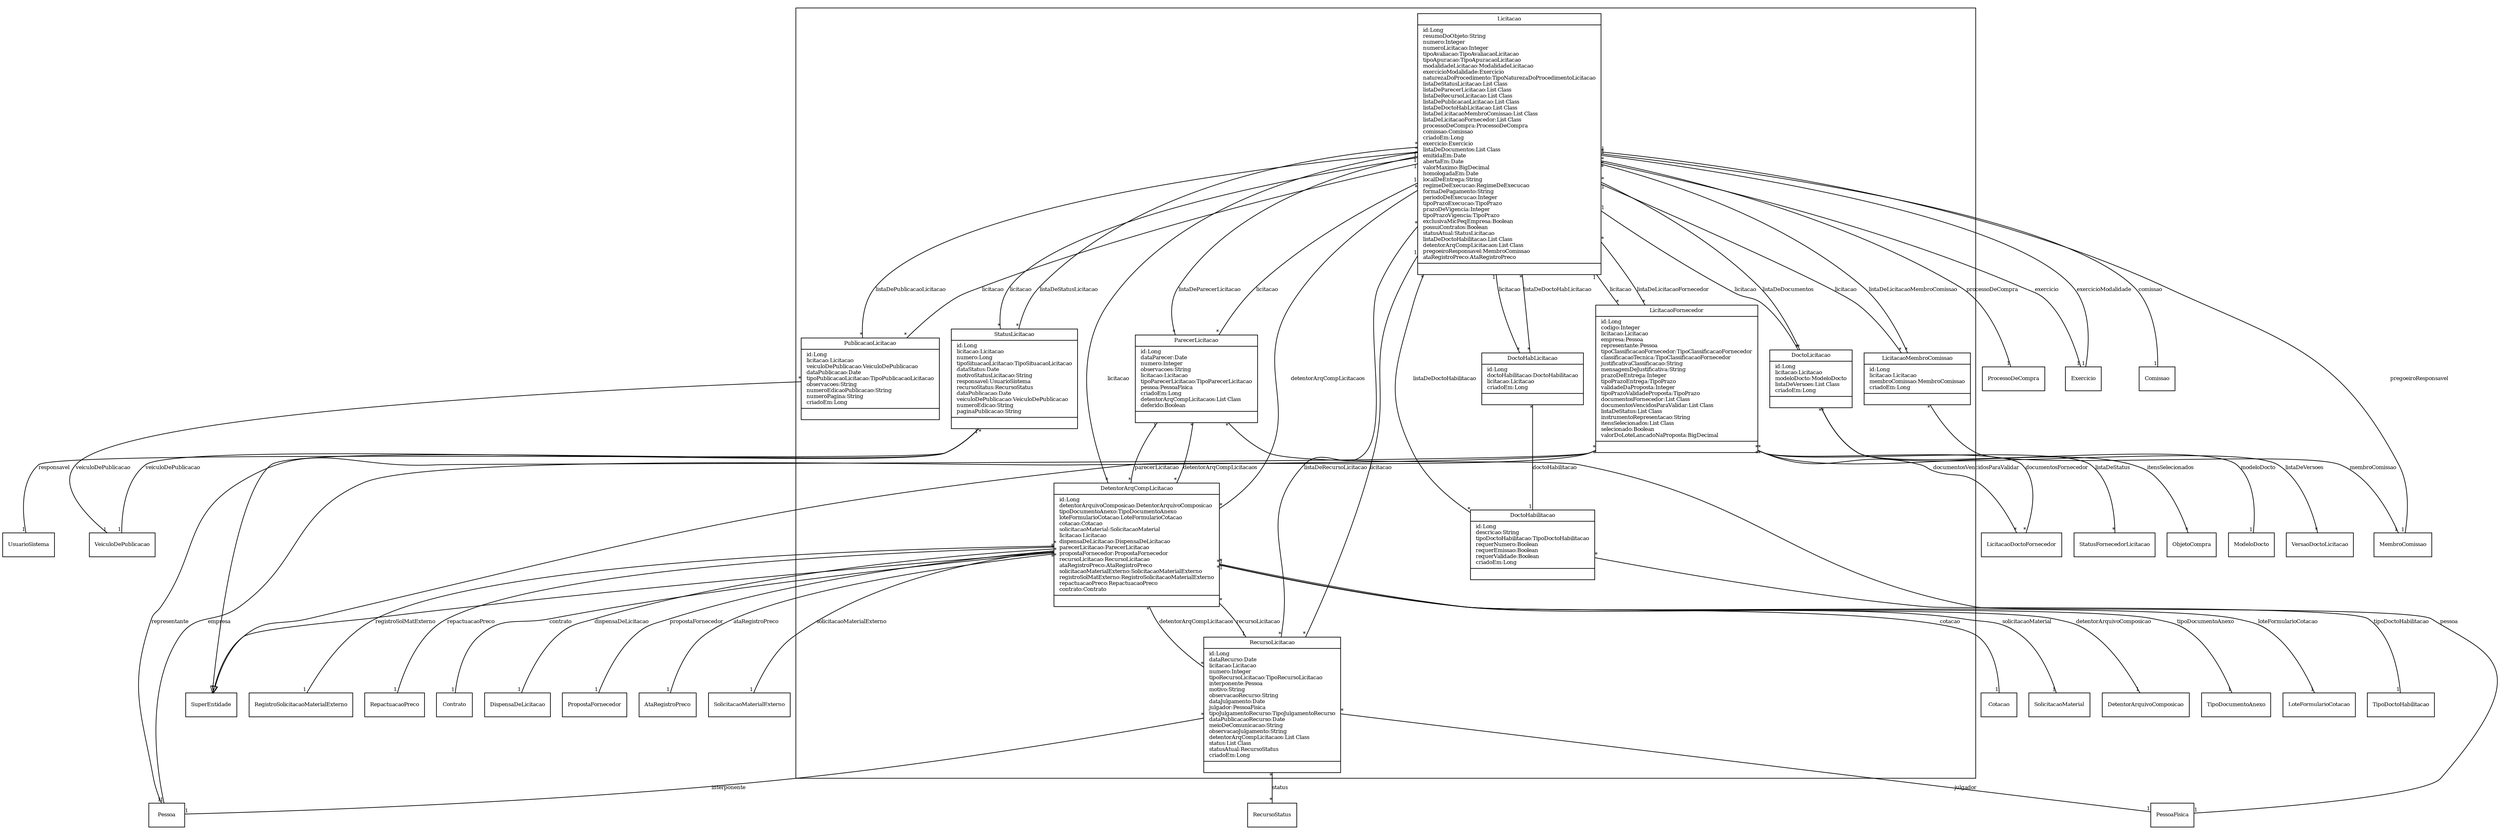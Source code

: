 digraph G{
fontname = "Times-Roman"
fontsize = 8

node [
        fontname = "Times-Roman"
        fontsize = 8
        shape = "record"
]

edge [
        fontname = "Times-Roman"
        fontsize = 8
]

subgraph clusterHABILITACAO_DE_FORNECEDORES
{
Licitacao [label = "{Licitacao|id:Long\lresumoDoObjeto:String\lnumero:Integer\lnumeroLicitacao:Integer\ltipoAvaliacao:TipoAvaliacaoLicitacao\ltipoApuracao:TipoApuracaoLicitacao\lmodalidadeLicitacao:ModalidadeLicitacao\lexercicioModalidade:Exercicio\lnaturezaDoProcedimento:TipoNaturezaDoProcedimentoLicitacao\llistaDeStatusLicitacao:List Class\llistaDeParecerLicitacao:List Class\llistaDeRecursoLicitacao:List Class\llistaDePublicacaoLicitacao:List Class\llistaDeDoctoHabLicitacao:List Class\llistaDeLicitacaoMembroComissao:List Class\llistaDeLicitacaoFornecedor:List Class\lprocessoDeCompra:ProcessoDeCompra\lcomissao:Comissao\lcriadoEm:Long\lexercicio:Exercicio\llistaDeDocumentos:List Class\lemitidaEm:Date\labertaEm:Date\lvalorMaximo:BigDecimal\lhomologadaEm:Date\llocalDeEntrega:String\lregimeDeExecucao:RegimeDeExecucao\lformaDePagamento:String\lperiodoDeExecucao:Integer\ltipoPrazoExecucao:TipoPrazo\lprazoDeVigencia:Integer\ltipoPrazoVigencia:TipoPrazo\lexclusivaMicPeqEmpresa:Boolean\lpossuiContratos:Boolean\lstatusAtual:StatusLicitacao\llistaDeDoctoHabilitacao:List Class\ldetentorArqCompLicitacaos:List Class\lpregoeiroResponsavel:MembroComissao\lataRegistroPreco:AtaRegistroPreco\l|\l}"]
StatusLicitacao [label = "{StatusLicitacao|id:Long\llicitacao:Licitacao\lnumero:Long\ltipoSituacaoLicitacao:TipoSituacaoLicitacao\ldataStatus:Date\lmotivoStatusLicitacao:String\lresponsavel:UsuarioSistema\lrecursoStatus:RecursoStatus\ldataPublicacao:Date\lveiculoDePublicacao:VeiculoDePublicacao\lnumeroEdicao:String\lpaginaPublicacao:String\l|\l}"]
ParecerLicitacao [label = "{ParecerLicitacao|id:Long\ldataParecer:Date\lnumero:Integer\lobservacoes:String\llicitacao:Licitacao\ltipoParecerLicitacao:TipoParecerLicitacao\lpessoa:PessoaFisica\lcriadoEm:Long\ldetentorArqCompLicitacaos:List Class\ldeferido:Boolean\l|\l}"]
RecursoLicitacao [label = "{RecursoLicitacao|id:Long\ldataRecurso:Date\llicitacao:Licitacao\lnumero:Integer\ltipoRecursoLicitacao:TipoRecursoLicitacao\linterponente:Pessoa\lmotivo:String\lobservacaoRecurso:String\ldataJulgamento:Date\ljulgador:PessoaFisica\ltipoJulgamentoRecurso:TipoJulgamentoRecurso\ldataPublicacaoRecurso:Date\lmeioDeComunicacao:String\lobservacaoJulgamento:String\ldetentorArqCompLicitacaos:List Class\lstatus:List Class\lstatusAtual:RecursoStatus\lcriadoEm:Long\l|\l}"]
PublicacaoLicitacao [label = "{PublicacaoLicitacao|id:Long\llicitacao:Licitacao\lveiculoDePublicacao:VeiculoDePublicacao\ldataPublicacao:Date\ltipoPublicacaoLicitacao:TipoPublicacaoLicitacao\lobservacoes:String\lnumeroEdicaoPublicacao:String\lnumeroPagina:String\lcriadoEm:Long\l|\l}"]
DoctoHabLicitacao [label = "{DoctoHabLicitacao|id:Long\ldoctoHabilitacao:DoctoHabilitacao\llicitacao:Licitacao\lcriadoEm:Long\l|\l}"]
LicitacaoMembroComissao [label = "{LicitacaoMembroComissao|id:Long\llicitacao:Licitacao\lmembroComissao:MembroComissao\lcriadoEm:Long\l|\l}"]
LicitacaoFornecedor [label = "{LicitacaoFornecedor|id:Long\lcodigo:Integer\llicitacao:Licitacao\lempresa:Pessoa\lrepresentante:Pessoa\ltipoClassificacaoFornecedor:TipoClassificacaoFornecedor\lclassificacaoTecnica:TipoClassificacaoFornecedor\ljustificativaClassificacao:String\lmensagemDeJustificativa:String\lprazoDeEntrega:Integer\ltipoPrazoEntrega:TipoPrazo\lvalidadeDaProposta:Integer\ltipoPrazoValidadeProposta:TipoPrazo\ldocumentosFornecedor:List Class\ldocumentosVencidosParaValidar:List Class\llistaDeStatus:List Class\linstrumentoRepresentacao:String\litensSelecionados:List Class\lselecionado:Boolean\lvalorDoLoteLancadoNaProposta:BigDecimal\l|\l}"]
DoctoLicitacao [label = "{DoctoLicitacao|id:Long\llicitacao:Licitacao\lmodeloDocto:ModeloDocto\llistaDeVersoes:List Class\lcriadoEm:Long\l|\l}"]
DoctoHabilitacao [label = "{DoctoHabilitacao|id:Long\ldescricao:String\ltipoDoctoHabilitacao:TipoDoctoHabilitacao\lrequerNumero:Boolean\lrequerEmissao:Boolean\lrequerValidade:Boolean\lcriadoEm:Long\l|\l}"]
DetentorArqCompLicitacao [label = "{DetentorArqCompLicitacao|id:Long\ldetentorArquivoComposicao:DetentorArquivoComposicao\ltipoDocumentoAnexo:TipoDocumentoAnexo\lloteFormularioCotacao:LoteFormularioCotacao\lcotacao:Cotacao\lsolicitacaoMaterial:SolicitacaoMaterial\llicitacao:Licitacao\ldispensaDeLicitacao:DispensaDeLicitacao\lparecerLicitacao:ParecerLicitacao\lpropostaFornecedor:PropostaFornecedor\lrecursoLicitacao:RecursoLicitacao\lataRegistroPreco:AtaRegistroPreco\lsolicitacaoMaterialExterno:SolicitacaoMaterialExterno\lregistroSolMatExterno:RegistroSolicitacaoMaterialExterno\lrepactuacaoPreco:RepactuacaoPreco\lcontrato:Contrato\l|\l}"]
}
edge [arrowhead = "none" headlabel = "1" taillabel = "1"] Licitacao -> Exercicio [label = "exercicioModalidade"]
edge [arrowhead = "none" headlabel = "*" taillabel = "*"] Licitacao -> StatusLicitacao [label = "listaDeStatusLicitacao"]
edge [arrowhead = "none" headlabel = "*" taillabel = "*"] Licitacao -> ParecerLicitacao [label = "listaDeParecerLicitacao"]
edge [arrowhead = "none" headlabel = "*" taillabel = "*"] Licitacao -> RecursoLicitacao [label = "listaDeRecursoLicitacao"]
edge [arrowhead = "none" headlabel = "*" taillabel = "*"] Licitacao -> PublicacaoLicitacao [label = "listaDePublicacaoLicitacao"]
edge [arrowhead = "none" headlabel = "*" taillabel = "*"] Licitacao -> DoctoHabLicitacao [label = "listaDeDoctoHabLicitacao"]
edge [arrowhead = "none" headlabel = "*" taillabel = "*"] Licitacao -> LicitacaoMembroComissao [label = "listaDeLicitacaoMembroComissao"]
edge [arrowhead = "none" headlabel = "*" taillabel = "*"] Licitacao -> LicitacaoFornecedor [label = "listaDeLicitacaoFornecedor"]
edge [arrowhead = "none" headlabel = "1" taillabel = "*"] Licitacao -> ProcessoDeCompra [label = "processoDeCompra"]
edge [arrowhead = "none" headlabel = "1" taillabel = "*"] Licitacao -> Comissao [label = "comissao"]
edge [arrowhead = "none" headlabel = "1" taillabel = "*"] Licitacao -> Exercicio [label = "exercicio"]
edge [arrowhead = "none" headlabel = "*" taillabel = "*"] Licitacao -> DoctoLicitacao [label = "listaDeDocumentos"]
edge [arrowhead = "none" headlabel = "*" taillabel = "*"] Licitacao -> DoctoHabilitacao [label = "listaDeDoctoHabilitacao"]
edge [arrowhead = "none" headlabel = "*" taillabel = "*"] Licitacao -> DetentorArqCompLicitacao [label = "detentorArqCompLicitacaos"]
edge [arrowhead = "none" headlabel = "1" taillabel = "1"] Licitacao -> MembroComissao [label = "pregoeiroResponsavel"]
edge [arrowhead = "none" headlabel = "1" taillabel = "*"] StatusLicitacao -> Licitacao [label = "licitacao"]
edge [arrowhead = "none" headlabel = "1" taillabel = "1"] StatusLicitacao -> UsuarioSistema [label = "responsavel"]
edge [arrowhead = "none" headlabel = "1" taillabel = "*"] StatusLicitacao -> VeiculoDePublicacao [label = "veiculoDePublicacao"]
edge [ arrowhead = "empty" headlabel = "" taillabel = ""] StatusLicitacao -> SuperEntidade
edge [arrowhead = "none" headlabel = "1" taillabel = "*"] ParecerLicitacao -> Licitacao [label = "licitacao"]
edge [arrowhead = "none" headlabel = "1" taillabel = "*"] ParecerLicitacao -> PessoaFisica [label = "pessoa"]
edge [arrowhead = "none" headlabel = "*" taillabel = "*"] ParecerLicitacao -> DetentorArqCompLicitacao [label = "detentorArqCompLicitacaos"]
edge [arrowhead = "none" headlabel = "1" taillabel = "*"] RecursoLicitacao -> Licitacao [label = "licitacao"]
edge [arrowhead = "none" headlabel = "1" taillabel = "*"] RecursoLicitacao -> Pessoa [label = "interponente"]
edge [arrowhead = "none" headlabel = "1" taillabel = "*"] RecursoLicitacao -> PessoaFisica [label = "julgador"]
edge [arrowhead = "none" headlabel = "*" taillabel = "*"] RecursoLicitacao -> DetentorArqCompLicitacao [label = "detentorArqCompLicitacaos"]
edge [arrowhead = "none" headlabel = "*" taillabel = "*"] RecursoLicitacao -> RecursoStatus [label = "status"]
edge [arrowhead = "none" headlabel = "1" taillabel = "*"] PublicacaoLicitacao -> Licitacao [label = "licitacao"]
edge [arrowhead = "none" headlabel = "1" taillabel = "*"] PublicacaoLicitacao -> VeiculoDePublicacao [label = "veiculoDePublicacao"]
edge [arrowhead = "none" headlabel = "1" taillabel = "*"] DoctoHabLicitacao -> DoctoHabilitacao [label = "doctoHabilitacao"]
edge [arrowhead = "none" headlabel = "1" taillabel = "*"] DoctoHabLicitacao -> Licitacao [label = "licitacao"]
edge [arrowhead = "none" headlabel = "1" taillabel = "*"] LicitacaoMembroComissao -> Licitacao [label = "licitacao"]
edge [arrowhead = "none" headlabel = "1" taillabel = "*"] LicitacaoMembroComissao -> MembroComissao [label = "membroComissao"]
edge [arrowhead = "none" headlabel = "1" taillabel = "*"] LicitacaoFornecedor -> Licitacao [label = "licitacao"]
edge [arrowhead = "none" headlabel = "1" taillabel = "*"] LicitacaoFornecedor -> Pessoa [label = "empresa"]
edge [arrowhead = "none" headlabel = "1" taillabel = "*"] LicitacaoFornecedor -> Pessoa [label = "representante"]
edge [arrowhead = "none" headlabel = "*" taillabel = "*"] LicitacaoFornecedor -> LicitacaoDoctoFornecedor [label = "documentosFornecedor"]
edge [arrowhead = "none" headlabel = "*" taillabel = "*"] LicitacaoFornecedor -> LicitacaoDoctoFornecedor [label = "documentosVencidosParaValidar"]
edge [arrowhead = "none" headlabel = "*" taillabel = "*"] LicitacaoFornecedor -> StatusFornecedorLicitacao [label = "listaDeStatus"]
edge [arrowhead = "none" headlabel = "*" taillabel = "*"] LicitacaoFornecedor -> ObjetoCompra [label = "itensSelecionados"]
edge [ arrowhead = "empty" headlabel = "" taillabel = ""] LicitacaoFornecedor -> SuperEntidade
edge [arrowhead = "none" headlabel = "1" taillabel = "*"] DoctoLicitacao -> Licitacao [label = "licitacao"]
edge [arrowhead = "none" headlabel = "1" taillabel = "*"] DoctoLicitacao -> ModeloDocto [label = "modeloDocto"]
edge [arrowhead = "none" headlabel = "*" taillabel = "*"] DoctoLicitacao -> VersaoDoctoLicitacao [label = "listaDeVersoes"]
edge [arrowhead = "none" headlabel = "1" taillabel = "*"] DoctoHabilitacao -> TipoDoctoHabilitacao [label = "tipoDoctoHabilitacao"]
edge [arrowhead = "none" headlabel = "1" taillabel = "1"] DetentorArqCompLicitacao -> DetentorArquivoComposicao [label = "detentorArquivoComposicao"]
edge [arrowhead = "none" headlabel = "1" taillabel = "1"] DetentorArqCompLicitacao -> TipoDocumentoAnexo [label = "tipoDocumentoAnexo"]
edge [arrowhead = "none" headlabel = "1" taillabel = "*"] DetentorArqCompLicitacao -> LoteFormularioCotacao [label = "loteFormularioCotacao"]
edge [arrowhead = "none" headlabel = "1" taillabel = "*"] DetentorArqCompLicitacao -> Cotacao [label = "cotacao"]
edge [arrowhead = "none" headlabel = "1" taillabel = "*"] DetentorArqCompLicitacao -> SolicitacaoMaterial [label = "solicitacaoMaterial"]
edge [arrowhead = "none" headlabel = "1" taillabel = "*"] DetentorArqCompLicitacao -> Licitacao [label = "licitacao"]
edge [arrowhead = "none" headlabel = "1" taillabel = "*"] DetentorArqCompLicitacao -> DispensaDeLicitacao [label = "dispensaDeLicitacao"]
edge [arrowhead = "none" headlabel = "1" taillabel = "*"] DetentorArqCompLicitacao -> ParecerLicitacao [label = "parecerLicitacao"]
edge [arrowhead = "none" headlabel = "1" taillabel = "*"] DetentorArqCompLicitacao -> PropostaFornecedor [label = "propostaFornecedor"]
edge [arrowhead = "none" headlabel = "1" taillabel = "*"] DetentorArqCompLicitacao -> RecursoLicitacao [label = "recursoLicitacao"]
edge [arrowhead = "none" headlabel = "1" taillabel = "*"] DetentorArqCompLicitacao -> AtaRegistroPreco [label = "ataRegistroPreco"]
edge [arrowhead = "none" headlabel = "1" taillabel = "*"] DetentorArqCompLicitacao -> SolicitacaoMaterialExterno [label = "solicitacaoMaterialExterno"]
edge [arrowhead = "none" headlabel = "1" taillabel = "*"] DetentorArqCompLicitacao -> RegistroSolicitacaoMaterialExterno [label = "registroSolMatExterno"]
edge [arrowhead = "none" headlabel = "1" taillabel = "*"] DetentorArqCompLicitacao -> RepactuacaoPreco [label = "repactuacaoPreco"]
edge [arrowhead = "none" headlabel = "1" taillabel = "*"] DetentorArqCompLicitacao -> Contrato [label = "contrato"]
edge [ arrowhead = "empty" headlabel = "" taillabel = ""] DetentorArqCompLicitacao -> SuperEntidade
}
